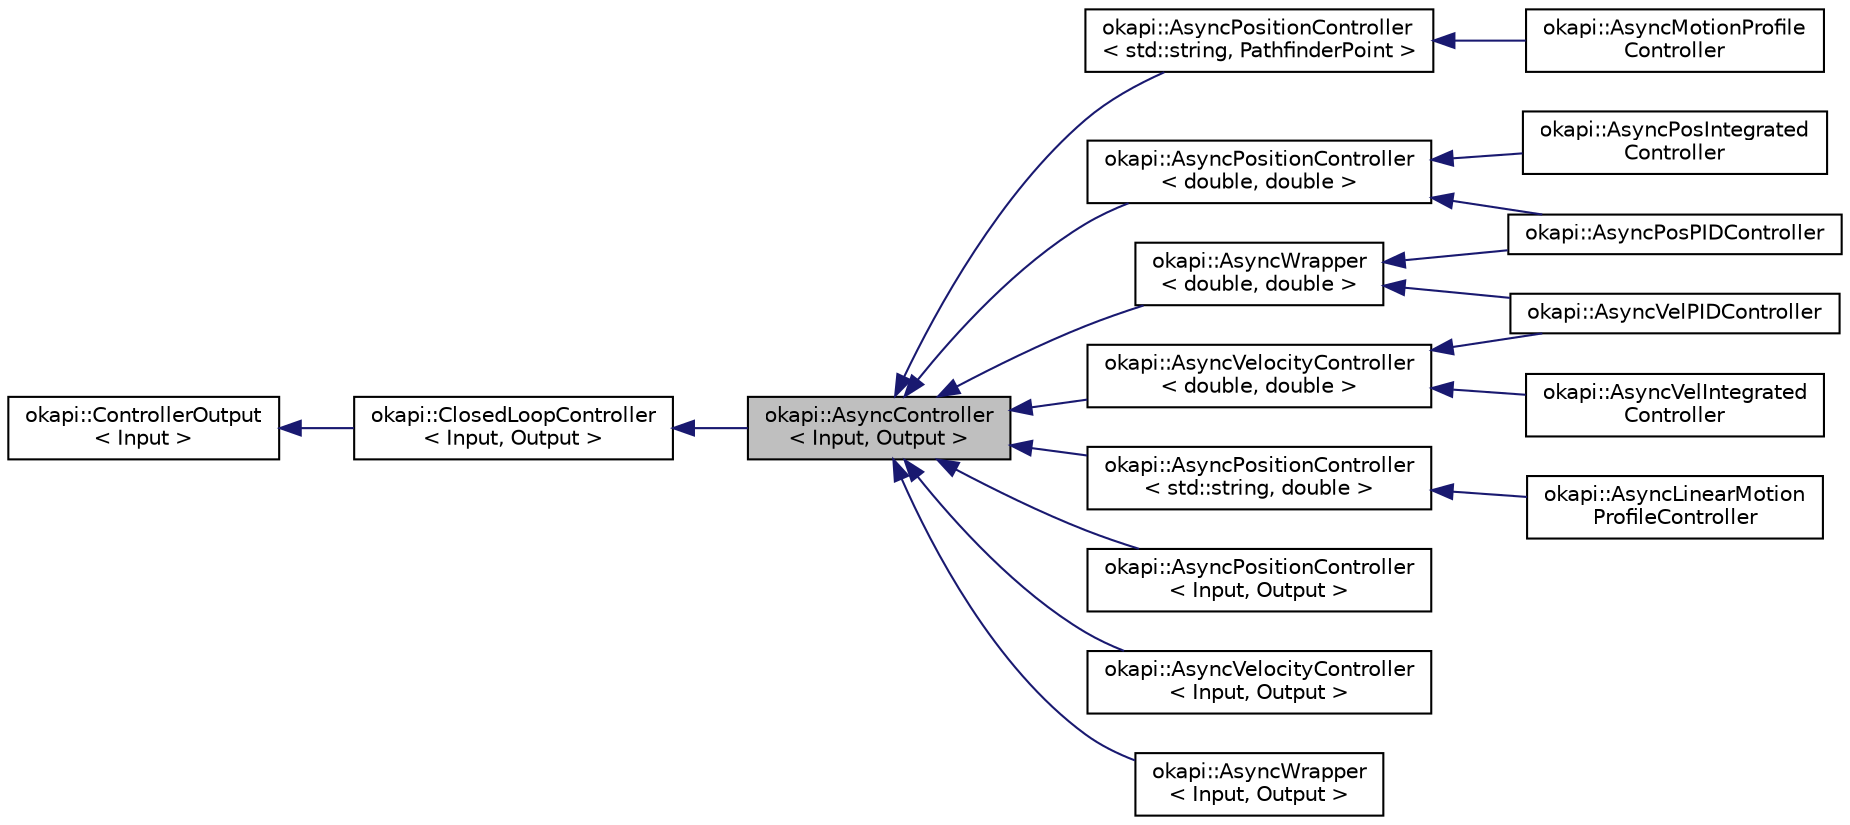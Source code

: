 digraph "okapi::AsyncController&lt; Input, Output &gt;"
{
 // LATEX_PDF_SIZE
  edge [fontname="Helvetica",fontsize="10",labelfontname="Helvetica",labelfontsize="10"];
  node [fontname="Helvetica",fontsize="10",shape=record];
  rankdir="LR";
  Node1 [label="okapi::AsyncController\l\< Input, Output \>",height=0.2,width=0.4,color="black", fillcolor="grey75", style="filled", fontcolor="black",tooltip=" "];
  Node2 -> Node1 [dir="back",color="midnightblue",fontsize="10",style="solid"];
  Node2 [label="okapi::ClosedLoopController\l\< Input, Output \>",height=0.2,width=0.4,color="black", fillcolor="white", style="filled",URL="$classokapi_1_1ClosedLoopController.html",tooltip=" "];
  Node3 -> Node2 [dir="back",color="midnightblue",fontsize="10",style="solid"];
  Node3 [label="okapi::ControllerOutput\l\< Input \>",height=0.2,width=0.4,color="black", fillcolor="white", style="filled",URL="$classokapi_1_1ControllerOutput.html",tooltip=" "];
  Node1 -> Node4 [dir="back",color="midnightblue",fontsize="10",style="solid"];
  Node4 [label="okapi::AsyncPositionController\l\< double, double \>",height=0.2,width=0.4,color="black", fillcolor="white", style="filled",URL="$classokapi_1_1AsyncPositionController.html",tooltip=" "];
  Node4 -> Node5 [dir="back",color="midnightblue",fontsize="10",style="solid"];
  Node5 [label="okapi::AsyncPosIntegrated\lController",height=0.2,width=0.4,color="black", fillcolor="white", style="filled",URL="$classokapi_1_1AsyncPosIntegratedController.html",tooltip=" "];
  Node4 -> Node6 [dir="back",color="midnightblue",fontsize="10",style="solid"];
  Node6 [label="okapi::AsyncPosPIDController",height=0.2,width=0.4,color="black", fillcolor="white", style="filled",URL="$classokapi_1_1AsyncPosPIDController.html",tooltip=" "];
  Node1 -> Node7 [dir="back",color="midnightblue",fontsize="10",style="solid"];
  Node7 [label="okapi::AsyncPositionController\l\< std::string, PathfinderPoint \>",height=0.2,width=0.4,color="black", fillcolor="white", style="filled",URL="$classokapi_1_1AsyncPositionController.html",tooltip=" "];
  Node7 -> Node8 [dir="back",color="midnightblue",fontsize="10",style="solid"];
  Node8 [label="okapi::AsyncMotionProfile\lController",height=0.2,width=0.4,color="black", fillcolor="white", style="filled",URL="$classokapi_1_1AsyncMotionProfileController.html",tooltip=" "];
  Node1 -> Node9 [dir="back",color="midnightblue",fontsize="10",style="solid"];
  Node9 [label="okapi::AsyncPositionController\l\< std::string, double \>",height=0.2,width=0.4,color="black", fillcolor="white", style="filled",URL="$classokapi_1_1AsyncPositionController.html",tooltip=" "];
  Node9 -> Node10 [dir="back",color="midnightblue",fontsize="10",style="solid"];
  Node10 [label="okapi::AsyncLinearMotion\lProfileController",height=0.2,width=0.4,color="black", fillcolor="white", style="filled",URL="$classokapi_1_1AsyncLinearMotionProfileController.html",tooltip=" "];
  Node1 -> Node11 [dir="back",color="midnightblue",fontsize="10",style="solid"];
  Node11 [label="okapi::AsyncVelocityController\l\< double, double \>",height=0.2,width=0.4,color="black", fillcolor="white", style="filled",URL="$classokapi_1_1AsyncVelocityController.html",tooltip=" "];
  Node11 -> Node12 [dir="back",color="midnightblue",fontsize="10",style="solid"];
  Node12 [label="okapi::AsyncVelIntegrated\lController",height=0.2,width=0.4,color="black", fillcolor="white", style="filled",URL="$classokapi_1_1AsyncVelIntegratedController.html",tooltip=" "];
  Node11 -> Node13 [dir="back",color="midnightblue",fontsize="10",style="solid"];
  Node13 [label="okapi::AsyncVelPIDController",height=0.2,width=0.4,color="black", fillcolor="white", style="filled",URL="$classokapi_1_1AsyncVelPIDController.html",tooltip=" "];
  Node1 -> Node14 [dir="back",color="midnightblue",fontsize="10",style="solid"];
  Node14 [label="okapi::AsyncWrapper\l\< double, double \>",height=0.2,width=0.4,color="black", fillcolor="white", style="filled",URL="$classokapi_1_1AsyncWrapper.html",tooltip=" "];
  Node14 -> Node6 [dir="back",color="midnightblue",fontsize="10",style="solid"];
  Node14 -> Node13 [dir="back",color="midnightblue",fontsize="10",style="solid"];
  Node1 -> Node15 [dir="back",color="midnightblue",fontsize="10",style="solid"];
  Node15 [label="okapi::AsyncPositionController\l\< Input, Output \>",height=0.2,width=0.4,color="black", fillcolor="white", style="filled",URL="$classokapi_1_1AsyncPositionController.html",tooltip=" "];
  Node1 -> Node16 [dir="back",color="midnightblue",fontsize="10",style="solid"];
  Node16 [label="okapi::AsyncVelocityController\l\< Input, Output \>",height=0.2,width=0.4,color="black", fillcolor="white", style="filled",URL="$classokapi_1_1AsyncVelocityController.html",tooltip=" "];
  Node1 -> Node17 [dir="back",color="midnightblue",fontsize="10",style="solid"];
  Node17 [label="okapi::AsyncWrapper\l\< Input, Output \>",height=0.2,width=0.4,color="black", fillcolor="white", style="filled",URL="$classokapi_1_1AsyncWrapper.html",tooltip=" "];
}
